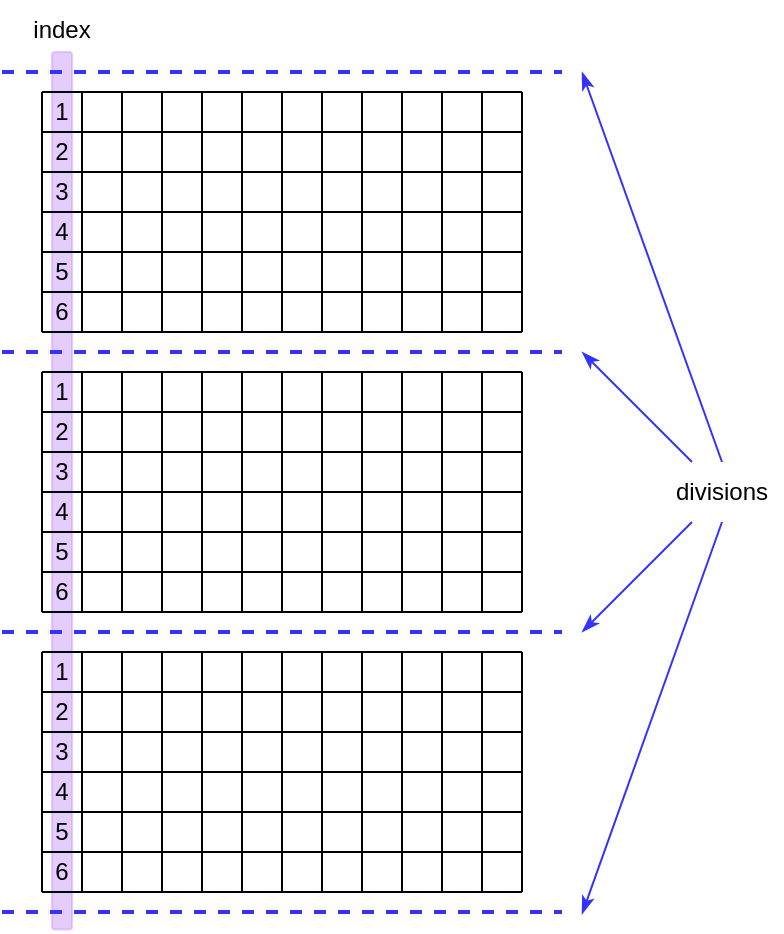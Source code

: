 <mxfile version="24.2.3" type="device">
  <diagram name="第 1 页" id="ClW2a3AZ1jlyncczg7al">
    <mxGraphModel dx="735" dy="431" grid="1" gridSize="10" guides="1" tooltips="1" connect="1" arrows="1" fold="1" page="1" pageScale="1" pageWidth="827" pageHeight="1169" math="0" shadow="0">
      <root>
        <mxCell id="0" />
        <mxCell id="1" parent="0" />
        <mxCell id="zHCLdKrDDlEa_yOVtI9r-30" value="" style="group" vertex="1" connectable="0" parent="1">
          <mxGeometry x="120" y="160" width="240" height="204.38" as="geometry" />
        </mxCell>
        <mxCell id="zHCLdKrDDlEa_yOVtI9r-91" value="" style="rounded=1;whiteSpace=wrap;html=1;fillColor=#CC99FF;rotation=-90;strokeColor=#CC99FF;opacity=50;" vertex="1" parent="zHCLdKrDDlEa_yOVtI9r-30">
          <mxGeometry x="-209.37" y="194.38" width="438.75" height="10" as="geometry" />
        </mxCell>
        <mxCell id="zHCLdKrDDlEa_yOVtI9r-1" value="" style="endArrow=none;html=1;rounded=0;" edge="1" parent="zHCLdKrDDlEa_yOVtI9r-30">
          <mxGeometry width="50" height="50" relative="1" as="geometry">
            <mxPoint as="sourcePoint" />
            <mxPoint x="240" as="targetPoint" />
          </mxGeometry>
        </mxCell>
        <mxCell id="zHCLdKrDDlEa_yOVtI9r-2" value="" style="endArrow=none;html=1;rounded=0;" edge="1" parent="zHCLdKrDDlEa_yOVtI9r-30">
          <mxGeometry width="50" height="50" relative="1" as="geometry">
            <mxPoint y="20" as="sourcePoint" />
            <mxPoint x="240" y="20" as="targetPoint" />
          </mxGeometry>
        </mxCell>
        <mxCell id="zHCLdKrDDlEa_yOVtI9r-3" value="" style="endArrow=none;html=1;rounded=0;" edge="1" parent="zHCLdKrDDlEa_yOVtI9r-30">
          <mxGeometry width="50" height="50" relative="1" as="geometry">
            <mxPoint y="40" as="sourcePoint" />
            <mxPoint x="240" y="40" as="targetPoint" />
          </mxGeometry>
        </mxCell>
        <mxCell id="zHCLdKrDDlEa_yOVtI9r-4" value="" style="endArrow=none;html=1;rounded=0;" edge="1" parent="zHCLdKrDDlEa_yOVtI9r-30">
          <mxGeometry width="50" height="50" relative="1" as="geometry">
            <mxPoint y="80" as="sourcePoint" />
            <mxPoint x="240" y="80" as="targetPoint" />
          </mxGeometry>
        </mxCell>
        <mxCell id="zHCLdKrDDlEa_yOVtI9r-5" value="" style="endArrow=none;html=1;rounded=0;" edge="1" parent="zHCLdKrDDlEa_yOVtI9r-30">
          <mxGeometry width="50" height="50" relative="1" as="geometry">
            <mxPoint y="120" as="sourcePoint" />
            <mxPoint x="240" y="120" as="targetPoint" />
          </mxGeometry>
        </mxCell>
        <mxCell id="zHCLdKrDDlEa_yOVtI9r-6" value="" style="endArrow=none;html=1;rounded=0;" edge="1" parent="zHCLdKrDDlEa_yOVtI9r-30">
          <mxGeometry width="50" height="50" relative="1" as="geometry">
            <mxPoint y="100" as="sourcePoint" />
            <mxPoint x="240" y="100" as="targetPoint" />
          </mxGeometry>
        </mxCell>
        <mxCell id="zHCLdKrDDlEa_yOVtI9r-7" value="" style="endArrow=none;html=1;rounded=0;" edge="1" parent="zHCLdKrDDlEa_yOVtI9r-30">
          <mxGeometry width="50" height="50" relative="1" as="geometry">
            <mxPoint y="60" as="sourcePoint" />
            <mxPoint x="240" y="60" as="targetPoint" />
          </mxGeometry>
        </mxCell>
        <mxCell id="zHCLdKrDDlEa_yOVtI9r-8" value="" style="endArrow=none;html=1;rounded=0;" edge="1" parent="zHCLdKrDDlEa_yOVtI9r-30">
          <mxGeometry width="50" height="50" relative="1" as="geometry">
            <mxPoint y="120" as="sourcePoint" />
            <mxPoint as="targetPoint" />
          </mxGeometry>
        </mxCell>
        <mxCell id="zHCLdKrDDlEa_yOVtI9r-9" value="" style="endArrow=none;html=1;rounded=0;" edge="1" parent="zHCLdKrDDlEa_yOVtI9r-30">
          <mxGeometry width="50" height="50" relative="1" as="geometry">
            <mxPoint x="140" y="120" as="sourcePoint" />
            <mxPoint x="140" as="targetPoint" />
          </mxGeometry>
        </mxCell>
        <mxCell id="zHCLdKrDDlEa_yOVtI9r-10" value="" style="endArrow=none;html=1;rounded=0;" edge="1" parent="zHCLdKrDDlEa_yOVtI9r-30">
          <mxGeometry width="50" height="50" relative="1" as="geometry">
            <mxPoint x="160" y="120" as="sourcePoint" />
            <mxPoint x="160" as="targetPoint" />
          </mxGeometry>
        </mxCell>
        <mxCell id="zHCLdKrDDlEa_yOVtI9r-11" value="" style="endArrow=none;html=1;rounded=0;" edge="1" parent="zHCLdKrDDlEa_yOVtI9r-30">
          <mxGeometry width="50" height="50" relative="1" as="geometry">
            <mxPoint x="180" y="120" as="sourcePoint" />
            <mxPoint x="180" as="targetPoint" />
          </mxGeometry>
        </mxCell>
        <mxCell id="zHCLdKrDDlEa_yOVtI9r-12" value="" style="endArrow=none;html=1;rounded=0;" edge="1" parent="zHCLdKrDDlEa_yOVtI9r-30">
          <mxGeometry width="50" height="50" relative="1" as="geometry">
            <mxPoint x="200" y="120" as="sourcePoint" />
            <mxPoint x="200" as="targetPoint" />
          </mxGeometry>
        </mxCell>
        <mxCell id="zHCLdKrDDlEa_yOVtI9r-13" value="" style="endArrow=none;html=1;rounded=0;" edge="1" parent="zHCLdKrDDlEa_yOVtI9r-30">
          <mxGeometry width="50" height="50" relative="1" as="geometry">
            <mxPoint x="220" y="120" as="sourcePoint" />
            <mxPoint x="220" as="targetPoint" />
          </mxGeometry>
        </mxCell>
        <mxCell id="zHCLdKrDDlEa_yOVtI9r-14" value="" style="endArrow=none;html=1;rounded=0;" edge="1" parent="zHCLdKrDDlEa_yOVtI9r-30">
          <mxGeometry width="50" height="50" relative="1" as="geometry">
            <mxPoint x="240" y="120" as="sourcePoint" />
            <mxPoint x="240" as="targetPoint" />
          </mxGeometry>
        </mxCell>
        <mxCell id="zHCLdKrDDlEa_yOVtI9r-18" value="" style="endArrow=none;html=1;rounded=0;" edge="1" parent="zHCLdKrDDlEa_yOVtI9r-30">
          <mxGeometry width="50" height="50" relative="1" as="geometry">
            <mxPoint x="120" y="120" as="sourcePoint" />
            <mxPoint x="120" as="targetPoint" />
          </mxGeometry>
        </mxCell>
        <mxCell id="zHCLdKrDDlEa_yOVtI9r-19" value="" style="endArrow=none;html=1;rounded=0;" edge="1" parent="zHCLdKrDDlEa_yOVtI9r-30">
          <mxGeometry width="50" height="50" relative="1" as="geometry">
            <mxPoint x="100" y="120" as="sourcePoint" />
            <mxPoint x="100" as="targetPoint" />
          </mxGeometry>
        </mxCell>
        <mxCell id="zHCLdKrDDlEa_yOVtI9r-20" value="" style="endArrow=none;html=1;rounded=0;" edge="1" parent="zHCLdKrDDlEa_yOVtI9r-30">
          <mxGeometry width="50" height="50" relative="1" as="geometry">
            <mxPoint x="80" y="120" as="sourcePoint" />
            <mxPoint x="80" as="targetPoint" />
          </mxGeometry>
        </mxCell>
        <mxCell id="zHCLdKrDDlEa_yOVtI9r-21" value="" style="endArrow=none;html=1;rounded=0;" edge="1" parent="zHCLdKrDDlEa_yOVtI9r-30">
          <mxGeometry width="50" height="50" relative="1" as="geometry">
            <mxPoint x="60" y="120" as="sourcePoint" />
            <mxPoint x="60" as="targetPoint" />
          </mxGeometry>
        </mxCell>
        <mxCell id="zHCLdKrDDlEa_yOVtI9r-22" value="" style="endArrow=none;html=1;rounded=0;" edge="1" parent="zHCLdKrDDlEa_yOVtI9r-30">
          <mxGeometry width="50" height="50" relative="1" as="geometry">
            <mxPoint x="40" y="120" as="sourcePoint" />
            <mxPoint x="40" as="targetPoint" />
          </mxGeometry>
        </mxCell>
        <mxCell id="zHCLdKrDDlEa_yOVtI9r-23" value="" style="endArrow=none;html=1;rounded=0;" edge="1" parent="zHCLdKrDDlEa_yOVtI9r-30">
          <mxGeometry width="50" height="50" relative="1" as="geometry">
            <mxPoint x="20" y="120" as="sourcePoint" />
            <mxPoint x="20" as="targetPoint" />
          </mxGeometry>
        </mxCell>
        <mxCell id="zHCLdKrDDlEa_yOVtI9r-24" value="1" style="text;html=1;align=center;verticalAlign=middle;whiteSpace=wrap;rounded=0;" vertex="1" parent="zHCLdKrDDlEa_yOVtI9r-30">
          <mxGeometry width="20" height="20" as="geometry" />
        </mxCell>
        <mxCell id="zHCLdKrDDlEa_yOVtI9r-25" value="2" style="text;html=1;align=center;verticalAlign=middle;whiteSpace=wrap;rounded=0;" vertex="1" parent="zHCLdKrDDlEa_yOVtI9r-30">
          <mxGeometry y="20" width="20" height="20" as="geometry" />
        </mxCell>
        <mxCell id="zHCLdKrDDlEa_yOVtI9r-26" value="3" style="text;html=1;align=center;verticalAlign=middle;whiteSpace=wrap;rounded=0;" vertex="1" parent="zHCLdKrDDlEa_yOVtI9r-30">
          <mxGeometry y="40" width="20" height="20" as="geometry" />
        </mxCell>
        <mxCell id="zHCLdKrDDlEa_yOVtI9r-27" value="4" style="text;html=1;align=center;verticalAlign=middle;whiteSpace=wrap;rounded=0;" vertex="1" parent="zHCLdKrDDlEa_yOVtI9r-30">
          <mxGeometry y="60" width="20" height="20" as="geometry" />
        </mxCell>
        <mxCell id="zHCLdKrDDlEa_yOVtI9r-28" value="5" style="text;html=1;align=center;verticalAlign=middle;whiteSpace=wrap;rounded=0;" vertex="1" parent="zHCLdKrDDlEa_yOVtI9r-30">
          <mxGeometry y="80" width="20" height="20" as="geometry" />
        </mxCell>
        <mxCell id="zHCLdKrDDlEa_yOVtI9r-29" value="6" style="text;html=1;align=center;verticalAlign=middle;whiteSpace=wrap;rounded=0;" vertex="1" parent="zHCLdKrDDlEa_yOVtI9r-30">
          <mxGeometry y="100" width="20" height="20" as="geometry" />
        </mxCell>
        <mxCell id="zHCLdKrDDlEa_yOVtI9r-31" value="" style="group" vertex="1" connectable="0" parent="1">
          <mxGeometry x="120" y="300" width="240" height="120" as="geometry" />
        </mxCell>
        <mxCell id="zHCLdKrDDlEa_yOVtI9r-32" value="" style="endArrow=none;html=1;rounded=0;" edge="1" parent="zHCLdKrDDlEa_yOVtI9r-31">
          <mxGeometry width="50" height="50" relative="1" as="geometry">
            <mxPoint as="sourcePoint" />
            <mxPoint x="240" as="targetPoint" />
          </mxGeometry>
        </mxCell>
        <mxCell id="zHCLdKrDDlEa_yOVtI9r-33" value="" style="endArrow=none;html=1;rounded=0;" edge="1" parent="zHCLdKrDDlEa_yOVtI9r-31">
          <mxGeometry width="50" height="50" relative="1" as="geometry">
            <mxPoint y="20" as="sourcePoint" />
            <mxPoint x="240" y="20" as="targetPoint" />
          </mxGeometry>
        </mxCell>
        <mxCell id="zHCLdKrDDlEa_yOVtI9r-34" value="" style="endArrow=none;html=1;rounded=0;" edge="1" parent="zHCLdKrDDlEa_yOVtI9r-31">
          <mxGeometry width="50" height="50" relative="1" as="geometry">
            <mxPoint y="40" as="sourcePoint" />
            <mxPoint x="240" y="40" as="targetPoint" />
          </mxGeometry>
        </mxCell>
        <mxCell id="zHCLdKrDDlEa_yOVtI9r-35" value="" style="endArrow=none;html=1;rounded=0;" edge="1" parent="zHCLdKrDDlEa_yOVtI9r-31">
          <mxGeometry width="50" height="50" relative="1" as="geometry">
            <mxPoint y="80" as="sourcePoint" />
            <mxPoint x="240" y="80" as="targetPoint" />
          </mxGeometry>
        </mxCell>
        <mxCell id="zHCLdKrDDlEa_yOVtI9r-36" value="" style="endArrow=none;html=1;rounded=0;" edge="1" parent="zHCLdKrDDlEa_yOVtI9r-31">
          <mxGeometry width="50" height="50" relative="1" as="geometry">
            <mxPoint y="120" as="sourcePoint" />
            <mxPoint x="240" y="120" as="targetPoint" />
          </mxGeometry>
        </mxCell>
        <mxCell id="zHCLdKrDDlEa_yOVtI9r-37" value="" style="endArrow=none;html=1;rounded=0;" edge="1" parent="zHCLdKrDDlEa_yOVtI9r-31">
          <mxGeometry width="50" height="50" relative="1" as="geometry">
            <mxPoint y="100" as="sourcePoint" />
            <mxPoint x="240" y="100" as="targetPoint" />
          </mxGeometry>
        </mxCell>
        <mxCell id="zHCLdKrDDlEa_yOVtI9r-38" value="" style="endArrow=none;html=1;rounded=0;" edge="1" parent="zHCLdKrDDlEa_yOVtI9r-31">
          <mxGeometry width="50" height="50" relative="1" as="geometry">
            <mxPoint y="60" as="sourcePoint" />
            <mxPoint x="240" y="60" as="targetPoint" />
          </mxGeometry>
        </mxCell>
        <mxCell id="zHCLdKrDDlEa_yOVtI9r-39" value="" style="endArrow=none;html=1;rounded=0;" edge="1" parent="zHCLdKrDDlEa_yOVtI9r-31">
          <mxGeometry width="50" height="50" relative="1" as="geometry">
            <mxPoint y="120" as="sourcePoint" />
            <mxPoint as="targetPoint" />
          </mxGeometry>
        </mxCell>
        <mxCell id="zHCLdKrDDlEa_yOVtI9r-40" value="" style="endArrow=none;html=1;rounded=0;" edge="1" parent="zHCLdKrDDlEa_yOVtI9r-31">
          <mxGeometry width="50" height="50" relative="1" as="geometry">
            <mxPoint x="140" y="120" as="sourcePoint" />
            <mxPoint x="140" as="targetPoint" />
          </mxGeometry>
        </mxCell>
        <mxCell id="zHCLdKrDDlEa_yOVtI9r-41" value="" style="endArrow=none;html=1;rounded=0;" edge="1" parent="zHCLdKrDDlEa_yOVtI9r-31">
          <mxGeometry width="50" height="50" relative="1" as="geometry">
            <mxPoint x="160" y="120" as="sourcePoint" />
            <mxPoint x="160" as="targetPoint" />
          </mxGeometry>
        </mxCell>
        <mxCell id="zHCLdKrDDlEa_yOVtI9r-42" value="" style="endArrow=none;html=1;rounded=0;" edge="1" parent="zHCLdKrDDlEa_yOVtI9r-31">
          <mxGeometry width="50" height="50" relative="1" as="geometry">
            <mxPoint x="180" y="120" as="sourcePoint" />
            <mxPoint x="180" as="targetPoint" />
          </mxGeometry>
        </mxCell>
        <mxCell id="zHCLdKrDDlEa_yOVtI9r-43" value="" style="endArrow=none;html=1;rounded=0;" edge="1" parent="zHCLdKrDDlEa_yOVtI9r-31">
          <mxGeometry width="50" height="50" relative="1" as="geometry">
            <mxPoint x="200" y="120" as="sourcePoint" />
            <mxPoint x="200" as="targetPoint" />
          </mxGeometry>
        </mxCell>
        <mxCell id="zHCLdKrDDlEa_yOVtI9r-44" value="" style="endArrow=none;html=1;rounded=0;" edge="1" parent="zHCLdKrDDlEa_yOVtI9r-31">
          <mxGeometry width="50" height="50" relative="1" as="geometry">
            <mxPoint x="220" y="120" as="sourcePoint" />
            <mxPoint x="220" as="targetPoint" />
          </mxGeometry>
        </mxCell>
        <mxCell id="zHCLdKrDDlEa_yOVtI9r-45" value="" style="endArrow=none;html=1;rounded=0;" edge="1" parent="zHCLdKrDDlEa_yOVtI9r-31">
          <mxGeometry width="50" height="50" relative="1" as="geometry">
            <mxPoint x="240" y="120" as="sourcePoint" />
            <mxPoint x="240" as="targetPoint" />
          </mxGeometry>
        </mxCell>
        <mxCell id="zHCLdKrDDlEa_yOVtI9r-46" value="" style="endArrow=none;html=1;rounded=0;" edge="1" parent="zHCLdKrDDlEa_yOVtI9r-31">
          <mxGeometry width="50" height="50" relative="1" as="geometry">
            <mxPoint x="120" y="120" as="sourcePoint" />
            <mxPoint x="120" as="targetPoint" />
          </mxGeometry>
        </mxCell>
        <mxCell id="zHCLdKrDDlEa_yOVtI9r-47" value="" style="endArrow=none;html=1;rounded=0;" edge="1" parent="zHCLdKrDDlEa_yOVtI9r-31">
          <mxGeometry width="50" height="50" relative="1" as="geometry">
            <mxPoint x="100" y="120" as="sourcePoint" />
            <mxPoint x="100" as="targetPoint" />
          </mxGeometry>
        </mxCell>
        <mxCell id="zHCLdKrDDlEa_yOVtI9r-48" value="" style="endArrow=none;html=1;rounded=0;" edge="1" parent="zHCLdKrDDlEa_yOVtI9r-31">
          <mxGeometry width="50" height="50" relative="1" as="geometry">
            <mxPoint x="80" y="120" as="sourcePoint" />
            <mxPoint x="80" as="targetPoint" />
          </mxGeometry>
        </mxCell>
        <mxCell id="zHCLdKrDDlEa_yOVtI9r-49" value="" style="endArrow=none;html=1;rounded=0;" edge="1" parent="zHCLdKrDDlEa_yOVtI9r-31">
          <mxGeometry width="50" height="50" relative="1" as="geometry">
            <mxPoint x="60" y="120" as="sourcePoint" />
            <mxPoint x="60" as="targetPoint" />
          </mxGeometry>
        </mxCell>
        <mxCell id="zHCLdKrDDlEa_yOVtI9r-50" value="" style="endArrow=none;html=1;rounded=0;" edge="1" parent="zHCLdKrDDlEa_yOVtI9r-31">
          <mxGeometry width="50" height="50" relative="1" as="geometry">
            <mxPoint x="40" y="120" as="sourcePoint" />
            <mxPoint x="40" as="targetPoint" />
          </mxGeometry>
        </mxCell>
        <mxCell id="zHCLdKrDDlEa_yOVtI9r-51" value="" style="endArrow=none;html=1;rounded=0;" edge="1" parent="zHCLdKrDDlEa_yOVtI9r-31">
          <mxGeometry width="50" height="50" relative="1" as="geometry">
            <mxPoint x="20" y="120" as="sourcePoint" />
            <mxPoint x="20" as="targetPoint" />
          </mxGeometry>
        </mxCell>
        <mxCell id="zHCLdKrDDlEa_yOVtI9r-52" value="1" style="text;html=1;align=center;verticalAlign=middle;whiteSpace=wrap;rounded=0;" vertex="1" parent="zHCLdKrDDlEa_yOVtI9r-31">
          <mxGeometry width="20" height="20" as="geometry" />
        </mxCell>
        <mxCell id="zHCLdKrDDlEa_yOVtI9r-53" value="2" style="text;html=1;align=center;verticalAlign=middle;whiteSpace=wrap;rounded=0;" vertex="1" parent="zHCLdKrDDlEa_yOVtI9r-31">
          <mxGeometry y="20" width="20" height="20" as="geometry" />
        </mxCell>
        <mxCell id="zHCLdKrDDlEa_yOVtI9r-54" value="3" style="text;html=1;align=center;verticalAlign=middle;whiteSpace=wrap;rounded=0;" vertex="1" parent="zHCLdKrDDlEa_yOVtI9r-31">
          <mxGeometry y="40" width="20" height="20" as="geometry" />
        </mxCell>
        <mxCell id="zHCLdKrDDlEa_yOVtI9r-55" value="4" style="text;html=1;align=center;verticalAlign=middle;whiteSpace=wrap;rounded=0;" vertex="1" parent="zHCLdKrDDlEa_yOVtI9r-31">
          <mxGeometry y="60" width="20" height="20" as="geometry" />
        </mxCell>
        <mxCell id="zHCLdKrDDlEa_yOVtI9r-56" value="5" style="text;html=1;align=center;verticalAlign=middle;whiteSpace=wrap;rounded=0;" vertex="1" parent="zHCLdKrDDlEa_yOVtI9r-31">
          <mxGeometry y="80" width="20" height="20" as="geometry" />
        </mxCell>
        <mxCell id="zHCLdKrDDlEa_yOVtI9r-57" value="6" style="text;html=1;align=center;verticalAlign=middle;whiteSpace=wrap;rounded=0;" vertex="1" parent="zHCLdKrDDlEa_yOVtI9r-31">
          <mxGeometry y="100" width="20" height="20" as="geometry" />
        </mxCell>
        <mxCell id="zHCLdKrDDlEa_yOVtI9r-58" value="" style="group" vertex="1" connectable="0" parent="1">
          <mxGeometry x="120" y="440" width="240" height="120" as="geometry" />
        </mxCell>
        <mxCell id="zHCLdKrDDlEa_yOVtI9r-59" value="" style="endArrow=none;html=1;rounded=0;" edge="1" parent="zHCLdKrDDlEa_yOVtI9r-58">
          <mxGeometry width="50" height="50" relative="1" as="geometry">
            <mxPoint as="sourcePoint" />
            <mxPoint x="240" as="targetPoint" />
          </mxGeometry>
        </mxCell>
        <mxCell id="zHCLdKrDDlEa_yOVtI9r-60" value="" style="endArrow=none;html=1;rounded=0;" edge="1" parent="zHCLdKrDDlEa_yOVtI9r-58">
          <mxGeometry width="50" height="50" relative="1" as="geometry">
            <mxPoint y="20" as="sourcePoint" />
            <mxPoint x="240" y="20" as="targetPoint" />
          </mxGeometry>
        </mxCell>
        <mxCell id="zHCLdKrDDlEa_yOVtI9r-61" value="" style="endArrow=none;html=1;rounded=0;" edge="1" parent="zHCLdKrDDlEa_yOVtI9r-58">
          <mxGeometry width="50" height="50" relative="1" as="geometry">
            <mxPoint y="40" as="sourcePoint" />
            <mxPoint x="240" y="40" as="targetPoint" />
          </mxGeometry>
        </mxCell>
        <mxCell id="zHCLdKrDDlEa_yOVtI9r-62" value="" style="endArrow=none;html=1;rounded=0;" edge="1" parent="zHCLdKrDDlEa_yOVtI9r-58">
          <mxGeometry width="50" height="50" relative="1" as="geometry">
            <mxPoint y="80" as="sourcePoint" />
            <mxPoint x="240" y="80" as="targetPoint" />
          </mxGeometry>
        </mxCell>
        <mxCell id="zHCLdKrDDlEa_yOVtI9r-63" value="" style="endArrow=none;html=1;rounded=0;" edge="1" parent="zHCLdKrDDlEa_yOVtI9r-58">
          <mxGeometry width="50" height="50" relative="1" as="geometry">
            <mxPoint y="120" as="sourcePoint" />
            <mxPoint x="240" y="120" as="targetPoint" />
          </mxGeometry>
        </mxCell>
        <mxCell id="zHCLdKrDDlEa_yOVtI9r-64" value="" style="endArrow=none;html=1;rounded=0;" edge="1" parent="zHCLdKrDDlEa_yOVtI9r-58">
          <mxGeometry width="50" height="50" relative="1" as="geometry">
            <mxPoint y="100" as="sourcePoint" />
            <mxPoint x="240" y="100" as="targetPoint" />
          </mxGeometry>
        </mxCell>
        <mxCell id="zHCLdKrDDlEa_yOVtI9r-65" value="" style="endArrow=none;html=1;rounded=0;" edge="1" parent="zHCLdKrDDlEa_yOVtI9r-58">
          <mxGeometry width="50" height="50" relative="1" as="geometry">
            <mxPoint y="60" as="sourcePoint" />
            <mxPoint x="240" y="60" as="targetPoint" />
          </mxGeometry>
        </mxCell>
        <mxCell id="zHCLdKrDDlEa_yOVtI9r-66" value="" style="endArrow=none;html=1;rounded=0;" edge="1" parent="zHCLdKrDDlEa_yOVtI9r-58">
          <mxGeometry width="50" height="50" relative="1" as="geometry">
            <mxPoint y="120" as="sourcePoint" />
            <mxPoint as="targetPoint" />
          </mxGeometry>
        </mxCell>
        <mxCell id="zHCLdKrDDlEa_yOVtI9r-67" value="" style="endArrow=none;html=1;rounded=0;" edge="1" parent="zHCLdKrDDlEa_yOVtI9r-58">
          <mxGeometry width="50" height="50" relative="1" as="geometry">
            <mxPoint x="140" y="120" as="sourcePoint" />
            <mxPoint x="140" as="targetPoint" />
          </mxGeometry>
        </mxCell>
        <mxCell id="zHCLdKrDDlEa_yOVtI9r-68" value="" style="endArrow=none;html=1;rounded=0;" edge="1" parent="zHCLdKrDDlEa_yOVtI9r-58">
          <mxGeometry width="50" height="50" relative="1" as="geometry">
            <mxPoint x="160" y="120" as="sourcePoint" />
            <mxPoint x="160" as="targetPoint" />
          </mxGeometry>
        </mxCell>
        <mxCell id="zHCLdKrDDlEa_yOVtI9r-69" value="" style="endArrow=none;html=1;rounded=0;" edge="1" parent="zHCLdKrDDlEa_yOVtI9r-58">
          <mxGeometry width="50" height="50" relative="1" as="geometry">
            <mxPoint x="180" y="120" as="sourcePoint" />
            <mxPoint x="180" as="targetPoint" />
          </mxGeometry>
        </mxCell>
        <mxCell id="zHCLdKrDDlEa_yOVtI9r-70" value="" style="endArrow=none;html=1;rounded=0;" edge="1" parent="zHCLdKrDDlEa_yOVtI9r-58">
          <mxGeometry width="50" height="50" relative="1" as="geometry">
            <mxPoint x="200" y="120" as="sourcePoint" />
            <mxPoint x="200" as="targetPoint" />
          </mxGeometry>
        </mxCell>
        <mxCell id="zHCLdKrDDlEa_yOVtI9r-71" value="" style="endArrow=none;html=1;rounded=0;" edge="1" parent="zHCLdKrDDlEa_yOVtI9r-58">
          <mxGeometry width="50" height="50" relative="1" as="geometry">
            <mxPoint x="220" y="120" as="sourcePoint" />
            <mxPoint x="220" as="targetPoint" />
          </mxGeometry>
        </mxCell>
        <mxCell id="zHCLdKrDDlEa_yOVtI9r-72" value="" style="endArrow=none;html=1;rounded=0;" edge="1" parent="zHCLdKrDDlEa_yOVtI9r-58">
          <mxGeometry width="50" height="50" relative="1" as="geometry">
            <mxPoint x="240" y="120" as="sourcePoint" />
            <mxPoint x="240" as="targetPoint" />
          </mxGeometry>
        </mxCell>
        <mxCell id="zHCLdKrDDlEa_yOVtI9r-73" value="" style="endArrow=none;html=1;rounded=0;" edge="1" parent="zHCLdKrDDlEa_yOVtI9r-58">
          <mxGeometry width="50" height="50" relative="1" as="geometry">
            <mxPoint x="120" y="120" as="sourcePoint" />
            <mxPoint x="120" as="targetPoint" />
          </mxGeometry>
        </mxCell>
        <mxCell id="zHCLdKrDDlEa_yOVtI9r-74" value="" style="endArrow=none;html=1;rounded=0;" edge="1" parent="zHCLdKrDDlEa_yOVtI9r-58">
          <mxGeometry width="50" height="50" relative="1" as="geometry">
            <mxPoint x="100" y="120" as="sourcePoint" />
            <mxPoint x="100" as="targetPoint" />
          </mxGeometry>
        </mxCell>
        <mxCell id="zHCLdKrDDlEa_yOVtI9r-75" value="" style="endArrow=none;html=1;rounded=0;" edge="1" parent="zHCLdKrDDlEa_yOVtI9r-58">
          <mxGeometry width="50" height="50" relative="1" as="geometry">
            <mxPoint x="80" y="120" as="sourcePoint" />
            <mxPoint x="80" as="targetPoint" />
          </mxGeometry>
        </mxCell>
        <mxCell id="zHCLdKrDDlEa_yOVtI9r-76" value="" style="endArrow=none;html=1;rounded=0;" edge="1" parent="zHCLdKrDDlEa_yOVtI9r-58">
          <mxGeometry width="50" height="50" relative="1" as="geometry">
            <mxPoint x="60" y="120" as="sourcePoint" />
            <mxPoint x="60" as="targetPoint" />
          </mxGeometry>
        </mxCell>
        <mxCell id="zHCLdKrDDlEa_yOVtI9r-77" value="" style="endArrow=none;html=1;rounded=0;" edge="1" parent="zHCLdKrDDlEa_yOVtI9r-58">
          <mxGeometry width="50" height="50" relative="1" as="geometry">
            <mxPoint x="40" y="120" as="sourcePoint" />
            <mxPoint x="40" as="targetPoint" />
          </mxGeometry>
        </mxCell>
        <mxCell id="zHCLdKrDDlEa_yOVtI9r-78" value="" style="endArrow=none;html=1;rounded=0;" edge="1" parent="zHCLdKrDDlEa_yOVtI9r-58">
          <mxGeometry width="50" height="50" relative="1" as="geometry">
            <mxPoint x="20" y="120" as="sourcePoint" />
            <mxPoint x="20" as="targetPoint" />
          </mxGeometry>
        </mxCell>
        <mxCell id="zHCLdKrDDlEa_yOVtI9r-79" value="1" style="text;html=1;align=center;verticalAlign=middle;whiteSpace=wrap;rounded=0;" vertex="1" parent="zHCLdKrDDlEa_yOVtI9r-58">
          <mxGeometry width="20" height="20" as="geometry" />
        </mxCell>
        <mxCell id="zHCLdKrDDlEa_yOVtI9r-80" value="2" style="text;html=1;align=center;verticalAlign=middle;whiteSpace=wrap;rounded=0;" vertex="1" parent="zHCLdKrDDlEa_yOVtI9r-58">
          <mxGeometry y="20" width="20" height="20" as="geometry" />
        </mxCell>
        <mxCell id="zHCLdKrDDlEa_yOVtI9r-81" value="3" style="text;html=1;align=center;verticalAlign=middle;whiteSpace=wrap;rounded=0;" vertex="1" parent="zHCLdKrDDlEa_yOVtI9r-58">
          <mxGeometry y="40" width="20" height="20" as="geometry" />
        </mxCell>
        <mxCell id="zHCLdKrDDlEa_yOVtI9r-82" value="4" style="text;html=1;align=center;verticalAlign=middle;whiteSpace=wrap;rounded=0;" vertex="1" parent="zHCLdKrDDlEa_yOVtI9r-58">
          <mxGeometry y="60" width="20" height="20" as="geometry" />
        </mxCell>
        <mxCell id="zHCLdKrDDlEa_yOVtI9r-83" value="5" style="text;html=1;align=center;verticalAlign=middle;whiteSpace=wrap;rounded=0;" vertex="1" parent="zHCLdKrDDlEa_yOVtI9r-58">
          <mxGeometry y="80" width="20" height="20" as="geometry" />
        </mxCell>
        <mxCell id="zHCLdKrDDlEa_yOVtI9r-84" value="6" style="text;html=1;align=center;verticalAlign=middle;whiteSpace=wrap;rounded=0;" vertex="1" parent="zHCLdKrDDlEa_yOVtI9r-58">
          <mxGeometry y="100" width="20" height="20" as="geometry" />
        </mxCell>
        <mxCell id="zHCLdKrDDlEa_yOVtI9r-85" value="" style="endArrow=none;dashed=1;html=1;strokeWidth=2;rounded=0;strokeColor=#3333FF;" edge="1" parent="1">
          <mxGeometry width="50" height="50" relative="1" as="geometry">
            <mxPoint x="100" y="150" as="sourcePoint" />
            <mxPoint x="380" y="150" as="targetPoint" />
          </mxGeometry>
        </mxCell>
        <mxCell id="zHCLdKrDDlEa_yOVtI9r-88" value="" style="endArrow=none;dashed=1;html=1;strokeWidth=2;rounded=0;strokeColor=#3333FF;" edge="1" parent="1">
          <mxGeometry width="50" height="50" relative="1" as="geometry">
            <mxPoint x="100" y="570" as="sourcePoint" />
            <mxPoint x="380" y="570" as="targetPoint" />
          </mxGeometry>
        </mxCell>
        <mxCell id="zHCLdKrDDlEa_yOVtI9r-89" value="" style="endArrow=none;dashed=1;html=1;strokeWidth=2;rounded=0;strokeColor=#3333FF;" edge="1" parent="1">
          <mxGeometry width="50" height="50" relative="1" as="geometry">
            <mxPoint x="100" y="430" as="sourcePoint" />
            <mxPoint x="380" y="430" as="targetPoint" />
          </mxGeometry>
        </mxCell>
        <mxCell id="zHCLdKrDDlEa_yOVtI9r-90" value="" style="endArrow=none;dashed=1;html=1;strokeWidth=2;rounded=0;strokeColor=#3333FF;" edge="1" parent="1">
          <mxGeometry width="50" height="50" relative="1" as="geometry">
            <mxPoint x="100" y="290" as="sourcePoint" />
            <mxPoint x="380" y="290" as="targetPoint" />
          </mxGeometry>
        </mxCell>
        <mxCell id="zHCLdKrDDlEa_yOVtI9r-92" value="index" style="text;html=1;align=center;verticalAlign=middle;whiteSpace=wrap;rounded=0;" vertex="1" parent="1">
          <mxGeometry x="100" y="114" width="60" height="30" as="geometry" />
        </mxCell>
        <mxCell id="zHCLdKrDDlEa_yOVtI9r-93" value="divisions" style="text;html=1;align=center;verticalAlign=middle;whiteSpace=wrap;rounded=0;" vertex="1" parent="1">
          <mxGeometry x="430" y="345" width="60" height="30" as="geometry" />
        </mxCell>
        <mxCell id="zHCLdKrDDlEa_yOVtI9r-94" value="" style="endArrow=classicThin;html=1;rounded=0;exitX=0.5;exitY=0;exitDx=0;exitDy=0;endFill=1;strokeColor=#3333FF;" edge="1" parent="1" source="zHCLdKrDDlEa_yOVtI9r-93">
          <mxGeometry width="50" height="50" relative="1" as="geometry">
            <mxPoint x="270" y="340" as="sourcePoint" />
            <mxPoint x="390" y="150" as="targetPoint" />
          </mxGeometry>
        </mxCell>
        <mxCell id="zHCLdKrDDlEa_yOVtI9r-95" value="" style="endArrow=classicThin;html=1;rounded=0;exitX=0.25;exitY=0;exitDx=0;exitDy=0;endFill=1;strokeColor=#3333FF;" edge="1" parent="1" source="zHCLdKrDDlEa_yOVtI9r-93">
          <mxGeometry width="50" height="50" relative="1" as="geometry">
            <mxPoint x="470" y="355" as="sourcePoint" />
            <mxPoint x="390" y="290" as="targetPoint" />
          </mxGeometry>
        </mxCell>
        <mxCell id="zHCLdKrDDlEa_yOVtI9r-96" value="" style="endArrow=classicThin;html=1;rounded=0;endFill=1;strokeColor=#3333FF;" edge="1" parent="1" source="zHCLdKrDDlEa_yOVtI9r-93">
          <mxGeometry width="50" height="50" relative="1" as="geometry">
            <mxPoint x="455" y="355" as="sourcePoint" />
            <mxPoint x="390" y="430" as="targetPoint" />
          </mxGeometry>
        </mxCell>
        <mxCell id="zHCLdKrDDlEa_yOVtI9r-97" value="" style="endArrow=classicThin;html=1;rounded=0;exitX=0.5;exitY=1;exitDx=0;exitDy=0;endFill=1;strokeColor=#3333FF;" edge="1" parent="1" source="zHCLdKrDDlEa_yOVtI9r-93">
          <mxGeometry width="50" height="50" relative="1" as="geometry">
            <mxPoint x="465" y="365" as="sourcePoint" />
            <mxPoint x="390" y="571.026" as="targetPoint" />
          </mxGeometry>
        </mxCell>
      </root>
    </mxGraphModel>
  </diagram>
</mxfile>
